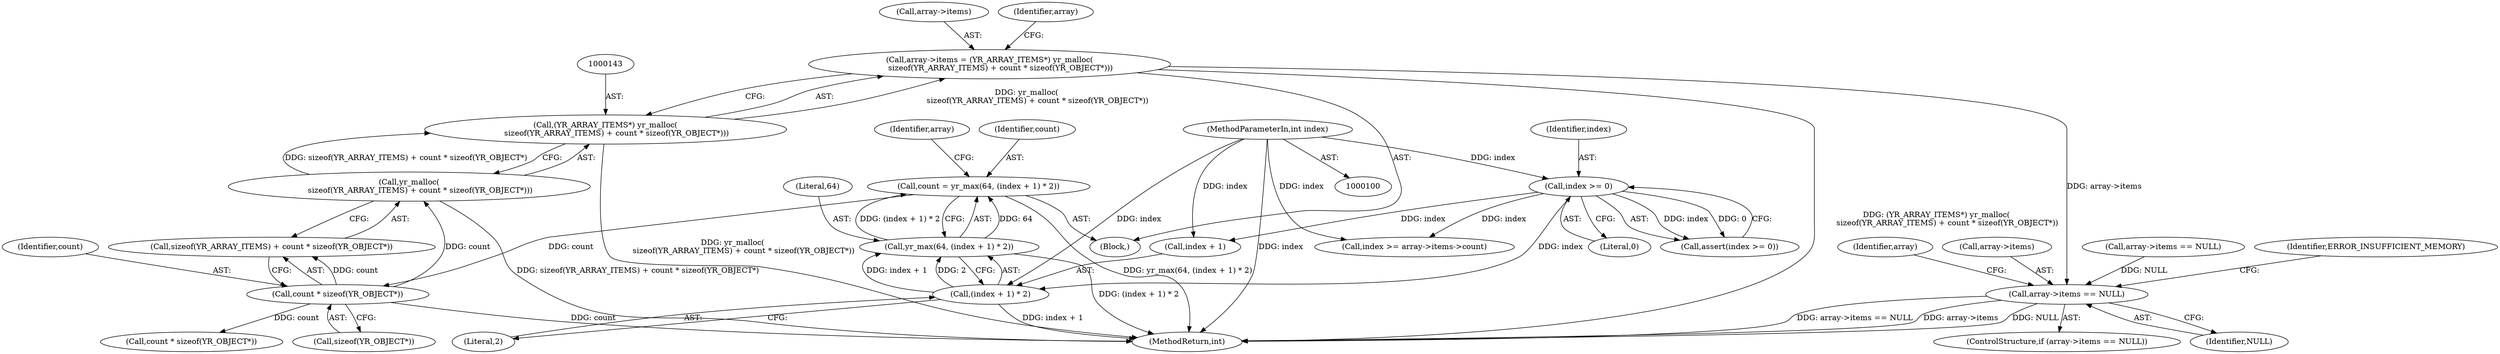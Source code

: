 digraph "1_yara_4a342f01e5439b9bb901aff1c6c23c536baeeb3f_0@integer" {
"1000138" [label="(Call,array->items = (YR_ARRAY_ITEMS*) yr_malloc(\n         sizeof(YR_ARRAY_ITEMS) + count * sizeof(YR_OBJECT*)))"];
"1000142" [label="(Call,(YR_ARRAY_ITEMS*) yr_malloc(\n         sizeof(YR_ARRAY_ITEMS) + count * sizeof(YR_OBJECT*)))"];
"1000144" [label="(Call,yr_malloc(\n         sizeof(YR_ARRAY_ITEMS) + count * sizeof(YR_OBJECT*)))"];
"1000148" [label="(Call,count * sizeof(YR_OBJECT*))"];
"1000129" [label="(Call,count = yr_max(64, (index + 1) * 2))"];
"1000131" [label="(Call,yr_max(64, (index + 1) * 2))"];
"1000133" [label="(Call,(index + 1) * 2)"];
"1000109" [label="(Call,index >= 0)"];
"1000103" [label="(MethodParameterIn,int index)"];
"1000153" [label="(Call,array->items == NULL)"];
"1000140" [label="(Identifier,array)"];
"1000139" [label="(Call,array->items)"];
"1000180" [label="(Call,index >= array->items->count)"];
"1000144" [label="(Call,yr_malloc(\n         sizeof(YR_ARRAY_ITEMS) + count * sizeof(YR_OBJECT*)))"];
"1000148" [label="(Call,count * sizeof(YR_OBJECT*))"];
"1000111" [label="(Literal,0)"];
"1000152" [label="(ControlStructure,if (array->items == NULL))"];
"1000163" [label="(Identifier,array)"];
"1000128" [label="(Block,)"];
"1000108" [label="(Call,assert(index >= 0))"];
"1000133" [label="(Call,(index + 1) * 2)"];
"1000154" [label="(Call,array->items)"];
"1000103" [label="(MethodParameterIn,int index)"];
"1000109" [label="(Call,index >= 0)"];
"1000110" [label="(Identifier,index)"];
"1000150" [label="(Call,sizeof(YR_OBJECT*))"];
"1000131" [label="(Call,yr_max(64, (index + 1) * 2))"];
"1000267" [label="(MethodReturn,int)"];
"1000138" [label="(Call,array->items = (YR_ARRAY_ITEMS*) yr_malloc(\n         sizeof(YR_ARRAY_ITEMS) + count * sizeof(YR_OBJECT*)))"];
"1000129" [label="(Call,count = yr_max(64, (index + 1) * 2))"];
"1000167" [label="(Call,count * sizeof(YR_OBJECT*))"];
"1000149" [label="(Identifier,count)"];
"1000153" [label="(Call,array->items == NULL)"];
"1000137" [label="(Literal,2)"];
"1000142" [label="(Call,(YR_ARRAY_ITEMS*) yr_malloc(\n         sizeof(YR_ARRAY_ITEMS) + count * sizeof(YR_OBJECT*)))"];
"1000155" [label="(Identifier,array)"];
"1000130" [label="(Identifier,count)"];
"1000123" [label="(Call,array->items == NULL)"];
"1000134" [label="(Call,index + 1)"];
"1000157" [label="(Identifier,NULL)"];
"1000132" [label="(Literal,64)"];
"1000159" [label="(Identifier,ERROR_INSUFFICIENT_MEMORY)"];
"1000145" [label="(Call,sizeof(YR_ARRAY_ITEMS) + count * sizeof(YR_OBJECT*))"];
"1000138" -> "1000128"  [label="AST: "];
"1000138" -> "1000142"  [label="CFG: "];
"1000139" -> "1000138"  [label="AST: "];
"1000142" -> "1000138"  [label="AST: "];
"1000155" -> "1000138"  [label="CFG: "];
"1000138" -> "1000267"  [label="DDG: (YR_ARRAY_ITEMS*) yr_malloc(\n         sizeof(YR_ARRAY_ITEMS) + count * sizeof(YR_OBJECT*))"];
"1000142" -> "1000138"  [label="DDG: yr_malloc(\n         sizeof(YR_ARRAY_ITEMS) + count * sizeof(YR_OBJECT*))"];
"1000138" -> "1000153"  [label="DDG: array->items"];
"1000142" -> "1000144"  [label="CFG: "];
"1000143" -> "1000142"  [label="AST: "];
"1000144" -> "1000142"  [label="AST: "];
"1000142" -> "1000267"  [label="DDG: yr_malloc(\n         sizeof(YR_ARRAY_ITEMS) + count * sizeof(YR_OBJECT*))"];
"1000144" -> "1000142"  [label="DDG: sizeof(YR_ARRAY_ITEMS) + count * sizeof(YR_OBJECT*)"];
"1000144" -> "1000145"  [label="CFG: "];
"1000145" -> "1000144"  [label="AST: "];
"1000144" -> "1000267"  [label="DDG: sizeof(YR_ARRAY_ITEMS) + count * sizeof(YR_OBJECT*)"];
"1000148" -> "1000144"  [label="DDG: count"];
"1000148" -> "1000145"  [label="AST: "];
"1000148" -> "1000150"  [label="CFG: "];
"1000149" -> "1000148"  [label="AST: "];
"1000150" -> "1000148"  [label="AST: "];
"1000145" -> "1000148"  [label="CFG: "];
"1000148" -> "1000267"  [label="DDG: count"];
"1000148" -> "1000145"  [label="DDG: count"];
"1000129" -> "1000148"  [label="DDG: count"];
"1000148" -> "1000167"  [label="DDG: count"];
"1000129" -> "1000128"  [label="AST: "];
"1000129" -> "1000131"  [label="CFG: "];
"1000130" -> "1000129"  [label="AST: "];
"1000131" -> "1000129"  [label="AST: "];
"1000140" -> "1000129"  [label="CFG: "];
"1000129" -> "1000267"  [label="DDG: yr_max(64, (index + 1) * 2)"];
"1000131" -> "1000129"  [label="DDG: 64"];
"1000131" -> "1000129"  [label="DDG: (index + 1) * 2"];
"1000131" -> "1000133"  [label="CFG: "];
"1000132" -> "1000131"  [label="AST: "];
"1000133" -> "1000131"  [label="AST: "];
"1000131" -> "1000267"  [label="DDG: (index + 1) * 2"];
"1000133" -> "1000131"  [label="DDG: index + 1"];
"1000133" -> "1000131"  [label="DDG: 2"];
"1000133" -> "1000137"  [label="CFG: "];
"1000134" -> "1000133"  [label="AST: "];
"1000137" -> "1000133"  [label="AST: "];
"1000133" -> "1000267"  [label="DDG: index + 1"];
"1000109" -> "1000133"  [label="DDG: index"];
"1000103" -> "1000133"  [label="DDG: index"];
"1000109" -> "1000108"  [label="AST: "];
"1000109" -> "1000111"  [label="CFG: "];
"1000110" -> "1000109"  [label="AST: "];
"1000111" -> "1000109"  [label="AST: "];
"1000108" -> "1000109"  [label="CFG: "];
"1000109" -> "1000108"  [label="DDG: index"];
"1000109" -> "1000108"  [label="DDG: 0"];
"1000103" -> "1000109"  [label="DDG: index"];
"1000109" -> "1000134"  [label="DDG: index"];
"1000109" -> "1000180"  [label="DDG: index"];
"1000103" -> "1000100"  [label="AST: "];
"1000103" -> "1000267"  [label="DDG: index"];
"1000103" -> "1000134"  [label="DDG: index"];
"1000103" -> "1000180"  [label="DDG: index"];
"1000153" -> "1000152"  [label="AST: "];
"1000153" -> "1000157"  [label="CFG: "];
"1000154" -> "1000153"  [label="AST: "];
"1000157" -> "1000153"  [label="AST: "];
"1000159" -> "1000153"  [label="CFG: "];
"1000163" -> "1000153"  [label="CFG: "];
"1000153" -> "1000267"  [label="DDG: NULL"];
"1000153" -> "1000267"  [label="DDG: array->items == NULL"];
"1000153" -> "1000267"  [label="DDG: array->items"];
"1000123" -> "1000153"  [label="DDG: NULL"];
}
